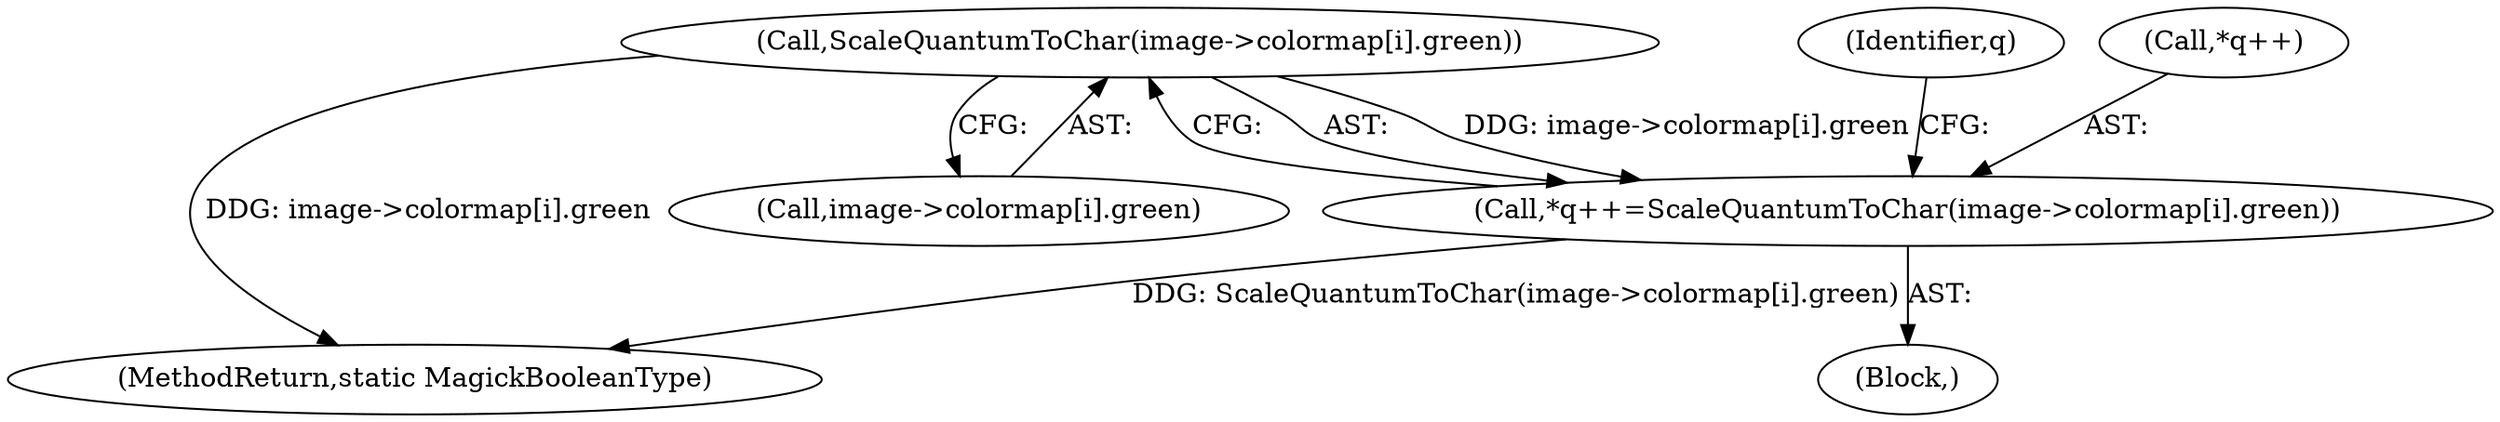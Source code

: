 digraph "0_ImageMagick_560e6e512961008938aa1d1b9aab06347b1c8f9b@array" {
"1000618" [label="(Call,ScaleQuantumToChar(image->colormap[i].green))"];
"1000614" [label="(Call,*q++=ScaleQuantumToChar(image->colormap[i].green))"];
"1000629" [label="(Identifier,q)"];
"1000601" [label="(Block,)"];
"1001357" [label="(MethodReturn,static MagickBooleanType)"];
"1000618" [label="(Call,ScaleQuantumToChar(image->colormap[i].green))"];
"1000619" [label="(Call,image->colormap[i].green)"];
"1000614" [label="(Call,*q++=ScaleQuantumToChar(image->colormap[i].green))"];
"1000615" [label="(Call,*q++)"];
"1000618" -> "1000614"  [label="AST: "];
"1000618" -> "1000619"  [label="CFG: "];
"1000619" -> "1000618"  [label="AST: "];
"1000614" -> "1000618"  [label="CFG: "];
"1000618" -> "1001357"  [label="DDG: image->colormap[i].green"];
"1000618" -> "1000614"  [label="DDG: image->colormap[i].green"];
"1000614" -> "1000601"  [label="AST: "];
"1000615" -> "1000614"  [label="AST: "];
"1000629" -> "1000614"  [label="CFG: "];
"1000614" -> "1001357"  [label="DDG: ScaleQuantumToChar(image->colormap[i].green)"];
}
